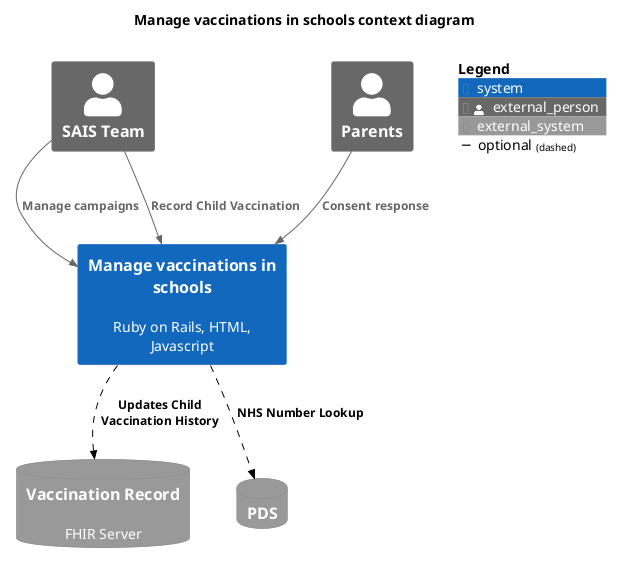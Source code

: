 @startuml

!include <C4/C4_Context.puml>

LAYOUT_TOP_DOWN()

title "Manage vaccinations in schools context diagram"

Person_Ext(sais, "SAIS Team")
Person_Ext(parents, "Parents")

System(manage, "Manage vaccinations in schools", "Ruby on Rails, HTML, Javascript")

SystemDb_Ext(vaccineRecord, "Vaccination Record", "FHIR Server")
SystemDb_Ext(pds, "PDS", "")

AddRelTag("optional", $textColor="black", $lineColor="black", $lineStyle="dashed")

Rel(sais, manage, "Manage campaigns")
Rel(sais, manage, "Record Child Vaccination")
Rel(parents, manage, "Consent response")
Rel(manage, vaccineRecord, "Updates Child Vaccination History", $tags="optional")
Rel(manage, pds, "NHS Number Lookup", $tags="optional")

SHOW_FLOATING_LEGEND()

@enduml
